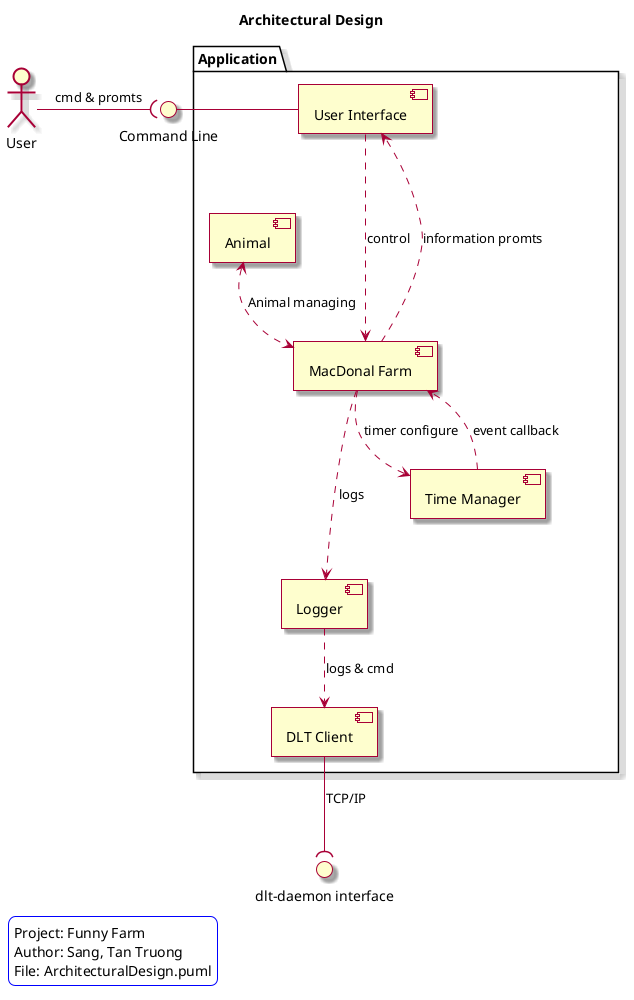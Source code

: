 @startuml Architectural Design

title "Architectural Design"

skin rose

package "Application" {
    [DLT Client] as dlt
    [Logger] as log
    [User Interface] as ui
    [MacDonal Farm] as farm
    [Time Manager] as tm
    [Animal] as ani
}

() "Command Line" as cl

() "dlt-daemon interface" as daemon

actor User as usr

usr -( cl : cmd & promts

cl -l- ui

ui ...> farm : control
farm ...> ui : information promts

farm ...> log : logs

log ..> dlt : logs & cmd

farm ..> tm : timer configure
tm ..> farm : event callback

ani <..> farm : Animal managing


dlt -d-( daemon : TCP/IP


skinparam LegendBackgroundColor #White
skinparam LegendBorderColor #Blue
legend left
Project: Funny Farm
Author: Sang, Tan Truong
File: ArchitecturalDesign.puml
endlegend
@enduml
